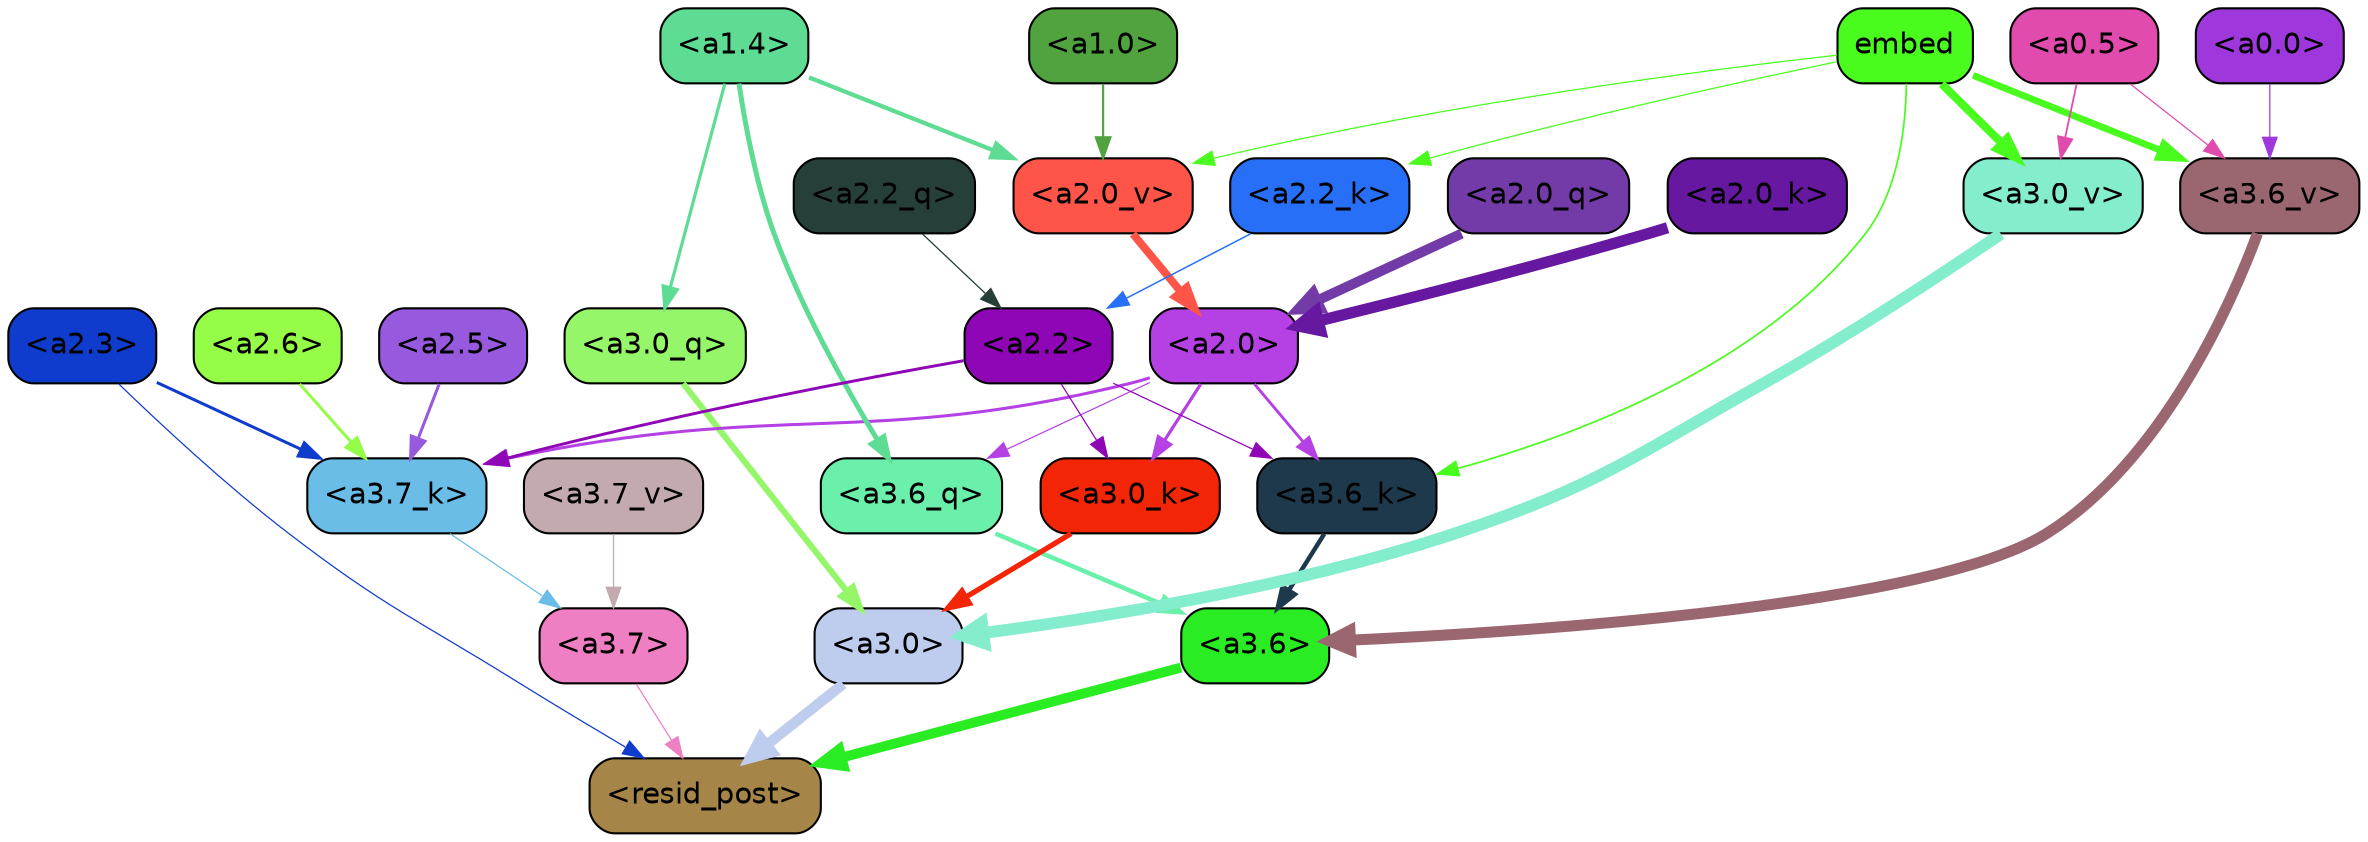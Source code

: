 strict digraph "" {
	graph [bgcolor=transparent,
		layout=dot,
		overlap=false,
		splines=true
	];
	"<a3.7>"	[color=black,
		fillcolor="#ef7fc3",
		fontname=Helvetica,
		shape=box,
		style="filled, rounded"];
	"<resid_post>"	[color=black,
		fillcolor="#a58548",
		fontname=Helvetica,
		shape=box,
		style="filled, rounded"];
	"<a3.7>" -> "<resid_post>"	[color="#ef7fc3",
		penwidth=0.6];
	"<a3.6>"	[color=black,
		fillcolor="#2aec22",
		fontname=Helvetica,
		shape=box,
		style="filled, rounded"];
	"<a3.6>" -> "<resid_post>"	[color="#2aec22",
		penwidth=4.749041676521301];
	"<a3.0>"	[color=black,
		fillcolor="#beccee",
		fontname=Helvetica,
		shape=box,
		style="filled, rounded"];
	"<a3.0>" -> "<resid_post>"	[color="#beccee",
		penwidth=5.004215121269226];
	"<a2.3>"	[color=black,
		fillcolor="#103cce",
		fontname=Helvetica,
		shape=box,
		style="filled, rounded"];
	"<a2.3>" -> "<resid_post>"	[color="#103cce",
		penwidth=0.6];
	"<a3.7_k>"	[color=black,
		fillcolor="#6abde7",
		fontname=Helvetica,
		shape=box,
		style="filled, rounded"];
	"<a2.3>" -> "<a3.7_k>"	[color="#103cce",
		penwidth=1.4559586644172668];
	"<a3.6_q>"	[color=black,
		fillcolor="#6bf0ac",
		fontname=Helvetica,
		shape=box,
		style="filled, rounded"];
	"<a3.6_q>" -> "<a3.6>"	[color="#6bf0ac",
		penwidth=2.199681341648102];
	"<a3.0_q>"	[color=black,
		fillcolor="#95f66a",
		fontname=Helvetica,
		shape=box,
		style="filled, rounded"];
	"<a3.0_q>" -> "<a3.0>"	[color="#95f66a",
		penwidth=2.9459195733070374];
	"<a3.7_k>" -> "<a3.7>"	[color="#6abde7",
		penwidth=0.6];
	"<a3.6_k>"	[color=black,
		fillcolor="#1d394b",
		fontname=Helvetica,
		shape=box,
		style="filled, rounded"];
	"<a3.6_k>" -> "<a3.6>"	[color="#1d394b",
		penwidth=2.13908451795578];
	"<a3.0_k>"	[color=black,
		fillcolor="#f22507",
		fontname=Helvetica,
		shape=box,
		style="filled, rounded"];
	"<a3.0_k>" -> "<a3.0>"	[color="#f22507",
		penwidth=2.520303964614868];
	"<a3.7_v>"	[color=black,
		fillcolor="#c3aaae",
		fontname=Helvetica,
		shape=box,
		style="filled, rounded"];
	"<a3.7_v>" -> "<a3.7>"	[color="#c3aaae",
		penwidth=0.6];
	"<a3.6_v>"	[color=black,
		fillcolor="#9a6771",
		fontname=Helvetica,
		shape=box,
		style="filled, rounded"];
	"<a3.6_v>" -> "<a3.6>"	[color="#9a6771",
		penwidth=5.297133803367615];
	"<a3.0_v>"	[color=black,
		fillcolor="#83edcd",
		fontname=Helvetica,
		shape=box,
		style="filled, rounded"];
	"<a3.0_v>" -> "<a3.0>"	[color="#83edcd",
		penwidth=5.680712580680847];
	"<a2.0>"	[color=black,
		fillcolor="#b541e4",
		fontname=Helvetica,
		shape=box,
		style="filled, rounded"];
	"<a2.0>" -> "<a3.6_q>"	[color="#b541e4",
		penwidth=0.6];
	"<a2.0>" -> "<a3.7_k>"	[color="#b541e4",
		penwidth=1.4582423567771912];
	"<a2.0>" -> "<a3.6_k>"	[color="#b541e4",
		penwidth=1.3792681694030762];
	"<a2.0>" -> "<a3.0_k>"	[color="#b541e4",
		penwidth=1.5433646440505981];
	"<a1.4>"	[color=black,
		fillcolor="#5fdc94",
		fontname=Helvetica,
		shape=box,
		style="filled, rounded"];
	"<a1.4>" -> "<a3.6_q>"	[color="#5fdc94",
		penwidth=2.407962203025818];
	"<a1.4>" -> "<a3.0_q>"	[color="#5fdc94",
		penwidth=1.5490156412124634];
	"<a2.0_v>"	[color=black,
		fillcolor="#ff5549",
		fontname=Helvetica,
		shape=box,
		style="filled, rounded"];
	"<a1.4>" -> "<a2.0_v>"	[color="#5fdc94",
		penwidth=2.058677911758423];
	"<a2.6>"	[color=black,
		fillcolor="#95fc48",
		fontname=Helvetica,
		shape=box,
		style="filled, rounded"];
	"<a2.6>" -> "<a3.7_k>"	[color="#95fc48",
		penwidth=1.468173325061798];
	"<a2.5>"	[color=black,
		fillcolor="#9759de",
		fontname=Helvetica,
		shape=box,
		style="filled, rounded"];
	"<a2.5>" -> "<a3.7_k>"	[color="#9759de",
		penwidth=1.457568109035492];
	"<a2.2>"	[color=black,
		fillcolor="#8f06b6",
		fontname=Helvetica,
		shape=box,
		style="filled, rounded"];
	"<a2.2>" -> "<a3.7_k>"	[color="#8f06b6",
		penwidth=1.4199435114860535];
	"<a2.2>" -> "<a3.6_k>"	[color="#8f06b6",
		penwidth=0.6];
	"<a2.2>" -> "<a3.0_k>"	[color="#8f06b6",
		penwidth=0.6];
	embed	[color=black,
		fillcolor="#4afc1e",
		fontname=Helvetica,
		shape=box,
		style="filled, rounded"];
	embed -> "<a3.6_k>"	[color="#4afc1e",
		penwidth=0.8273519277572632];
	embed -> "<a3.6_v>"	[color="#4afc1e",
		penwidth=3.2414157912135124];
	embed -> "<a3.0_v>"	[color="#4afc1e",
		penwidth=3.929257571697235];
	"<a2.2_k>"	[color=black,
		fillcolor="#276ff7",
		fontname=Helvetica,
		shape=box,
		style="filled, rounded"];
	embed -> "<a2.2_k>"	[color="#4afc1e",
		penwidth=0.6];
	embed -> "<a2.0_v>"	[color="#4afc1e",
		penwidth=0.6];
	"<a0.5>"	[color=black,
		fillcolor="#e24bae",
		fontname=Helvetica,
		shape=box,
		style="filled, rounded"];
	"<a0.5>" -> "<a3.6_v>"	[color="#e24bae",
		penwidth=0.6];
	"<a0.5>" -> "<a3.0_v>"	[color="#e24bae",
		penwidth=0.8535017371177673];
	"<a0.0>"	[color=black,
		fillcolor="#9f38dc",
		fontname=Helvetica,
		shape=box,
		style="filled, rounded"];
	"<a0.0>" -> "<a3.6_v>"	[color="#9f38dc",
		penwidth=0.6];
	"<a2.2_q>"	[color=black,
		fillcolor="#264039",
		fontname=Helvetica,
		shape=box,
		style="filled, rounded"];
	"<a2.2_q>" -> "<a2.2>"	[color="#264039",
		penwidth=0.6301735639572144];
	"<a2.0_q>"	[color=black,
		fillcolor="#733ba7",
		fontname=Helvetica,
		shape=box,
		style="filled, rounded"];
	"<a2.0_q>" -> "<a2.0>"	[color="#733ba7",
		penwidth=4.832814455032349];
	"<a2.2_k>" -> "<a2.2>"	[color="#276ff7",
		penwidth=0.7200896441936493];
	"<a2.0_k>"	[color=black,
		fillcolor="#6618a0",
		fontname=Helvetica,
		shape=box,
		style="filled, rounded"];
	"<a2.0_k>" -> "<a2.0>"	[color="#6618a0",
		penwidth=5.423068851232529];
	"<a2.0_v>" -> "<a2.0>"	[color="#ff5549",
		penwidth=3.7890332341194153];
	"<a1.0>"	[color=black,
		fillcolor="#50a33f",
		fontname=Helvetica,
		shape=box,
		style="filled, rounded"];
	"<a1.0>" -> "<a2.0_v>"	[color="#50a33f",
		penwidth=1.041085124015808];
}
